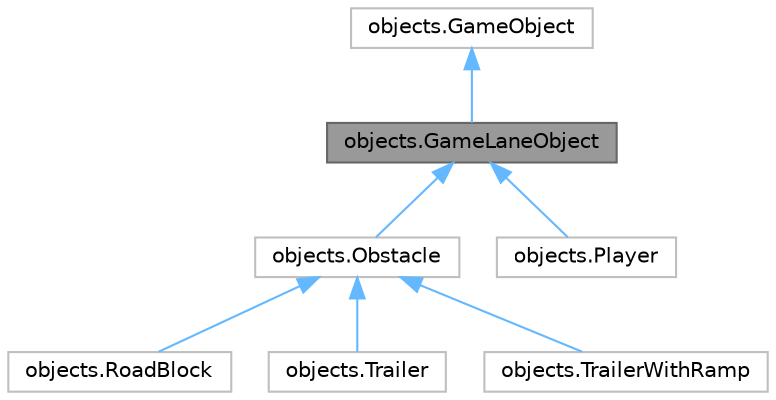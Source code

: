 digraph "objects.GameLaneObject"
{
 // LATEX_PDF_SIZE
  bgcolor="transparent";
  edge [fontname=Helvetica,fontsize=10,labelfontname=Helvetica,labelfontsize=10];
  node [fontname=Helvetica,fontsize=10,shape=box,height=0.2,width=0.4];
  Node1 [label="objects.GameLaneObject",height=0.2,width=0.4,color="gray40", fillcolor="grey60", style="filled", fontcolor="black",tooltip=" "];
  Node2 -> Node1 [dir="back",color="steelblue1",style="solid"];
  Node2 [label="objects.GameObject",height=0.2,width=0.4,color="grey75", fillcolor="white", style="filled",URL="$classobjects_1_1GameObject.html",tooltip=" "];
  Node1 -> Node3 [dir="back",color="steelblue1",style="solid"];
  Node3 [label="objects.Obstacle",height=0.2,width=0.4,color="grey75", fillcolor="white", style="filled",URL="$classobjects_1_1Obstacle.html",tooltip=" "];
  Node3 -> Node4 [dir="back",color="steelblue1",style="solid"];
  Node4 [label="objects.RoadBlock",height=0.2,width=0.4,color="grey75", fillcolor="white", style="filled",URL="$classobjects_1_1RoadBlock.html",tooltip=" "];
  Node3 -> Node5 [dir="back",color="steelblue1",style="solid"];
  Node5 [label="objects.Trailer",height=0.2,width=0.4,color="grey75", fillcolor="white", style="filled",URL="$classobjects_1_1Trailer.html",tooltip=" "];
  Node3 -> Node6 [dir="back",color="steelblue1",style="solid"];
  Node6 [label="objects.TrailerWithRamp",height=0.2,width=0.4,color="grey75", fillcolor="white", style="filled",URL="$classobjects_1_1TrailerWithRamp.html",tooltip=" "];
  Node1 -> Node7 [dir="back",color="steelblue1",style="solid"];
  Node7 [label="objects.Player",height=0.2,width=0.4,color="grey75", fillcolor="white", style="filled",URL="$classobjects_1_1Player.html",tooltip=" "];
}
